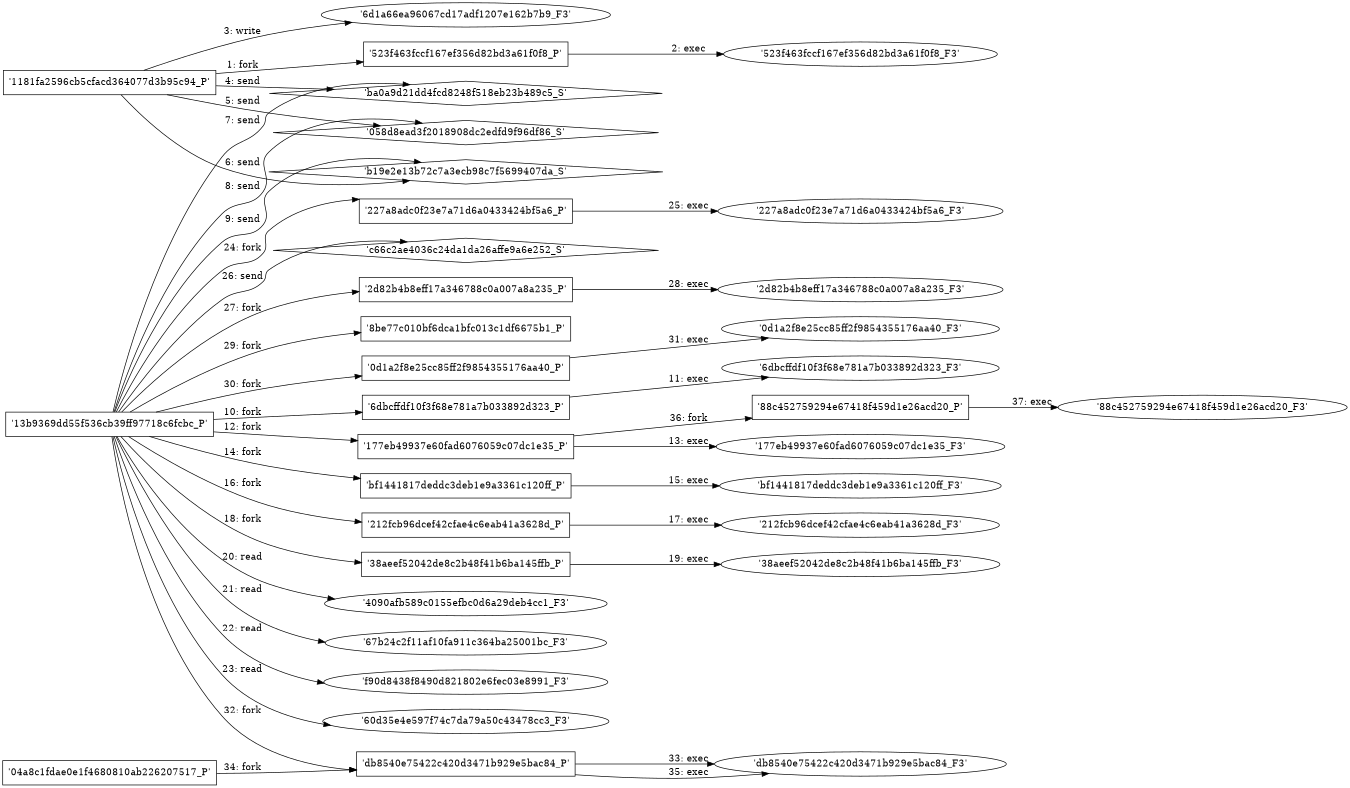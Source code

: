 digraph "D:\Learning\Paper\apt\基于CTI的攻击预警\Dataset\攻击图\ASGfromALLCTI\How the Lazarus Group is Emptying Millions from ATMs.dot" {
rankdir="LR"
size="9"
fixedsize="false"
splines="true"
nodesep=0.3
ranksep=0
fontsize=10
overlap="scalexy"
engine= "neato"
	"'1181fa2596cb5cfacd364077d3b95c94_P'" [node_type=Process shape=box]
	"'523f463fccf167ef356d82bd3a61f0f8_P'" [node_type=Process shape=box]
	"'1181fa2596cb5cfacd364077d3b95c94_P'" -> "'523f463fccf167ef356d82bd3a61f0f8_P'" [label="1: fork"]
	"'523f463fccf167ef356d82bd3a61f0f8_P'" [node_type=Process shape=box]
	"'523f463fccf167ef356d82bd3a61f0f8_F3'" [node_type=File shape=ellipse]
	"'523f463fccf167ef356d82bd3a61f0f8_P'" -> "'523f463fccf167ef356d82bd3a61f0f8_F3'" [label="2: exec"]
	"'6d1a66ea96067cd17adf1207e162b7b9_F3'" [node_type=file shape=ellipse]
	"'1181fa2596cb5cfacd364077d3b95c94_P'" [node_type=Process shape=box]
	"'1181fa2596cb5cfacd364077d3b95c94_P'" -> "'6d1a66ea96067cd17adf1207e162b7b9_F3'" [label="3: write"]
	"'ba0a9d21dd4fcd8248f518eb23b489c5_S'" [node_type=Socket shape=diamond]
	"'1181fa2596cb5cfacd364077d3b95c94_P'" [node_type=Process shape=box]
	"'1181fa2596cb5cfacd364077d3b95c94_P'" -> "'ba0a9d21dd4fcd8248f518eb23b489c5_S'" [label="4: send"]
	"'058d8ead3f2018908dc2edfd9f96df86_S'" [node_type=Socket shape=diamond]
	"'1181fa2596cb5cfacd364077d3b95c94_P'" [node_type=Process shape=box]
	"'1181fa2596cb5cfacd364077d3b95c94_P'" -> "'058d8ead3f2018908dc2edfd9f96df86_S'" [label="5: send"]
	"'b19e2e13b72c7a3ecb98c7f5699407da_S'" [node_type=Socket shape=diamond]
	"'1181fa2596cb5cfacd364077d3b95c94_P'" [node_type=Process shape=box]
	"'1181fa2596cb5cfacd364077d3b95c94_P'" -> "'b19e2e13b72c7a3ecb98c7f5699407da_S'" [label="6: send"]
	"'ba0a9d21dd4fcd8248f518eb23b489c5_S'" [node_type=Socket shape=diamond]
	"'13b9369dd55f536cb39ff97718c6fcbc_P'" [node_type=Process shape=box]
	"'13b9369dd55f536cb39ff97718c6fcbc_P'" -> "'ba0a9d21dd4fcd8248f518eb23b489c5_S'" [label="7: send"]
	"'058d8ead3f2018908dc2edfd9f96df86_S'" [node_type=Socket shape=diamond]
	"'13b9369dd55f536cb39ff97718c6fcbc_P'" [node_type=Process shape=box]
	"'13b9369dd55f536cb39ff97718c6fcbc_P'" -> "'058d8ead3f2018908dc2edfd9f96df86_S'" [label="8: send"]
	"'b19e2e13b72c7a3ecb98c7f5699407da_S'" [node_type=Socket shape=diamond]
	"'13b9369dd55f536cb39ff97718c6fcbc_P'" [node_type=Process shape=box]
	"'13b9369dd55f536cb39ff97718c6fcbc_P'" -> "'b19e2e13b72c7a3ecb98c7f5699407da_S'" [label="9: send"]
	"'13b9369dd55f536cb39ff97718c6fcbc_P'" [node_type=Process shape=box]
	"'6dbcffdf10f3f68e781a7b033892d323_P'" [node_type=Process shape=box]
	"'13b9369dd55f536cb39ff97718c6fcbc_P'" -> "'6dbcffdf10f3f68e781a7b033892d323_P'" [label="10: fork"]
	"'6dbcffdf10f3f68e781a7b033892d323_P'" [node_type=Process shape=box]
	"'6dbcffdf10f3f68e781a7b033892d323_F3'" [node_type=File shape=ellipse]
	"'6dbcffdf10f3f68e781a7b033892d323_P'" -> "'6dbcffdf10f3f68e781a7b033892d323_F3'" [label="11: exec"]
	"'13b9369dd55f536cb39ff97718c6fcbc_P'" [node_type=Process shape=box]
	"'177eb49937e60fad6076059c07dc1e35_P'" [node_type=Process shape=box]
	"'13b9369dd55f536cb39ff97718c6fcbc_P'" -> "'177eb49937e60fad6076059c07dc1e35_P'" [label="12: fork"]
	"'177eb49937e60fad6076059c07dc1e35_P'" [node_type=Process shape=box]
	"'177eb49937e60fad6076059c07dc1e35_F3'" [node_type=File shape=ellipse]
	"'177eb49937e60fad6076059c07dc1e35_P'" -> "'177eb49937e60fad6076059c07dc1e35_F3'" [label="13: exec"]
	"'13b9369dd55f536cb39ff97718c6fcbc_P'" [node_type=Process shape=box]
	"'bf1441817deddc3deb1e9a3361c120ff_P'" [node_type=Process shape=box]
	"'13b9369dd55f536cb39ff97718c6fcbc_P'" -> "'bf1441817deddc3deb1e9a3361c120ff_P'" [label="14: fork"]
	"'bf1441817deddc3deb1e9a3361c120ff_P'" [node_type=Process shape=box]
	"'bf1441817deddc3deb1e9a3361c120ff_F3'" [node_type=File shape=ellipse]
	"'bf1441817deddc3deb1e9a3361c120ff_P'" -> "'bf1441817deddc3deb1e9a3361c120ff_F3'" [label="15: exec"]
	"'13b9369dd55f536cb39ff97718c6fcbc_P'" [node_type=Process shape=box]
	"'212fcb96dcef42cfae4c6eab41a3628d_P'" [node_type=Process shape=box]
	"'13b9369dd55f536cb39ff97718c6fcbc_P'" -> "'212fcb96dcef42cfae4c6eab41a3628d_P'" [label="16: fork"]
	"'212fcb96dcef42cfae4c6eab41a3628d_P'" [node_type=Process shape=box]
	"'212fcb96dcef42cfae4c6eab41a3628d_F3'" [node_type=File shape=ellipse]
	"'212fcb96dcef42cfae4c6eab41a3628d_P'" -> "'212fcb96dcef42cfae4c6eab41a3628d_F3'" [label="17: exec"]
	"'13b9369dd55f536cb39ff97718c6fcbc_P'" [node_type=Process shape=box]
	"'38aeef52042de8c2b48f41b6ba145ffb_P'" [node_type=Process shape=box]
	"'13b9369dd55f536cb39ff97718c6fcbc_P'" -> "'38aeef52042de8c2b48f41b6ba145ffb_P'" [label="18: fork"]
	"'38aeef52042de8c2b48f41b6ba145ffb_P'" [node_type=Process shape=box]
	"'38aeef52042de8c2b48f41b6ba145ffb_F3'" [node_type=File shape=ellipse]
	"'38aeef52042de8c2b48f41b6ba145ffb_P'" -> "'38aeef52042de8c2b48f41b6ba145ffb_F3'" [label="19: exec"]
	"'4090afb589c0155efbc0d6a29deb4cc1_F3'" [node_type=file shape=ellipse]
	"'13b9369dd55f536cb39ff97718c6fcbc_P'" [node_type=Process shape=box]
	"'13b9369dd55f536cb39ff97718c6fcbc_P'" -> "'4090afb589c0155efbc0d6a29deb4cc1_F3'" [label="20: read"]
	"'67b24c2f11af10fa911c364ba25001bc_F3'" [node_type=file shape=ellipse]
	"'13b9369dd55f536cb39ff97718c6fcbc_P'" [node_type=Process shape=box]
	"'13b9369dd55f536cb39ff97718c6fcbc_P'" -> "'67b24c2f11af10fa911c364ba25001bc_F3'" [label="21: read"]
	"'f90d8438f8490d821802e6fec03e8991_F3'" [node_type=file shape=ellipse]
	"'13b9369dd55f536cb39ff97718c6fcbc_P'" [node_type=Process shape=box]
	"'13b9369dd55f536cb39ff97718c6fcbc_P'" -> "'f90d8438f8490d821802e6fec03e8991_F3'" [label="22: read"]
	"'60d35e4e597f74c7da79a50c43478cc3_F3'" [node_type=file shape=ellipse]
	"'13b9369dd55f536cb39ff97718c6fcbc_P'" [node_type=Process shape=box]
	"'13b9369dd55f536cb39ff97718c6fcbc_P'" -> "'60d35e4e597f74c7da79a50c43478cc3_F3'" [label="23: read"]
	"'13b9369dd55f536cb39ff97718c6fcbc_P'" [node_type=Process shape=box]
	"'227a8adc0f23e7a71d6a0433424bf5a6_P'" [node_type=Process shape=box]
	"'13b9369dd55f536cb39ff97718c6fcbc_P'" -> "'227a8adc0f23e7a71d6a0433424bf5a6_P'" [label="24: fork"]
	"'227a8adc0f23e7a71d6a0433424bf5a6_P'" [node_type=Process shape=box]
	"'227a8adc0f23e7a71d6a0433424bf5a6_F3'" [node_type=File shape=ellipse]
	"'227a8adc0f23e7a71d6a0433424bf5a6_P'" -> "'227a8adc0f23e7a71d6a0433424bf5a6_F3'" [label="25: exec"]
	"'c66c2ae4036c24da1da26affe9a6e252_S'" [node_type=Socket shape=diamond]
	"'13b9369dd55f536cb39ff97718c6fcbc_P'" [node_type=Process shape=box]
	"'13b9369dd55f536cb39ff97718c6fcbc_P'" -> "'c66c2ae4036c24da1da26affe9a6e252_S'" [label="26: send"]
	"'13b9369dd55f536cb39ff97718c6fcbc_P'" [node_type=Process shape=box]
	"'2d82b4b8eff17a346788c0a007a8a235_P'" [node_type=Process shape=box]
	"'13b9369dd55f536cb39ff97718c6fcbc_P'" -> "'2d82b4b8eff17a346788c0a007a8a235_P'" [label="27: fork"]
	"'2d82b4b8eff17a346788c0a007a8a235_P'" [node_type=Process shape=box]
	"'2d82b4b8eff17a346788c0a007a8a235_F3'" [node_type=File shape=ellipse]
	"'2d82b4b8eff17a346788c0a007a8a235_P'" -> "'2d82b4b8eff17a346788c0a007a8a235_F3'" [label="28: exec"]
	"'13b9369dd55f536cb39ff97718c6fcbc_P'" [node_type=Process shape=box]
	"'8be77c010bf6dca1bfc013c1df6675b1_P'" [node_type=Process shape=box]
	"'13b9369dd55f536cb39ff97718c6fcbc_P'" -> "'8be77c010bf6dca1bfc013c1df6675b1_P'" [label="29: fork"]
	"'13b9369dd55f536cb39ff97718c6fcbc_P'" [node_type=Process shape=box]
	"'0d1a2f8e25cc85ff2f9854355176aa40_P'" [node_type=Process shape=box]
	"'13b9369dd55f536cb39ff97718c6fcbc_P'" -> "'0d1a2f8e25cc85ff2f9854355176aa40_P'" [label="30: fork"]
	"'0d1a2f8e25cc85ff2f9854355176aa40_P'" [node_type=Process shape=box]
	"'0d1a2f8e25cc85ff2f9854355176aa40_F3'" [node_type=File shape=ellipse]
	"'0d1a2f8e25cc85ff2f9854355176aa40_P'" -> "'0d1a2f8e25cc85ff2f9854355176aa40_F3'" [label="31: exec"]
	"'13b9369dd55f536cb39ff97718c6fcbc_P'" [node_type=Process shape=box]
	"'db8540e75422c420d3471b929e5bac84_P'" [node_type=Process shape=box]
	"'13b9369dd55f536cb39ff97718c6fcbc_P'" -> "'db8540e75422c420d3471b929e5bac84_P'" [label="32: fork"]
	"'db8540e75422c420d3471b929e5bac84_P'" [node_type=Process shape=box]
	"'db8540e75422c420d3471b929e5bac84_F3'" [node_type=File shape=ellipse]
	"'db8540e75422c420d3471b929e5bac84_P'" -> "'db8540e75422c420d3471b929e5bac84_F3'" [label="33: exec"]
	"'04a8c1fdae0e1f4680810ab226207517_P'" [node_type=Process shape=box]
	"'db8540e75422c420d3471b929e5bac84_P'" [node_type=Process shape=box]
	"'04a8c1fdae0e1f4680810ab226207517_P'" -> "'db8540e75422c420d3471b929e5bac84_P'" [label="34: fork"]
	"'db8540e75422c420d3471b929e5bac84_P'" [node_type=Process shape=box]
	"'db8540e75422c420d3471b929e5bac84_F3'" [node_type=File shape=ellipse]
	"'db8540e75422c420d3471b929e5bac84_P'" -> "'db8540e75422c420d3471b929e5bac84_F3'" [label="35: exec"]
	"'177eb49937e60fad6076059c07dc1e35_P'" [node_type=Process shape=box]
	"'88c452759294e67418f459d1e26acd20_P'" [node_type=Process shape=box]
	"'177eb49937e60fad6076059c07dc1e35_P'" -> "'88c452759294e67418f459d1e26acd20_P'" [label="36: fork"]
	"'88c452759294e67418f459d1e26acd20_P'" [node_type=Process shape=box]
	"'88c452759294e67418f459d1e26acd20_F3'" [node_type=File shape=ellipse]
	"'88c452759294e67418f459d1e26acd20_P'" -> "'88c452759294e67418f459d1e26acd20_F3'" [label="37: exec"]
}
